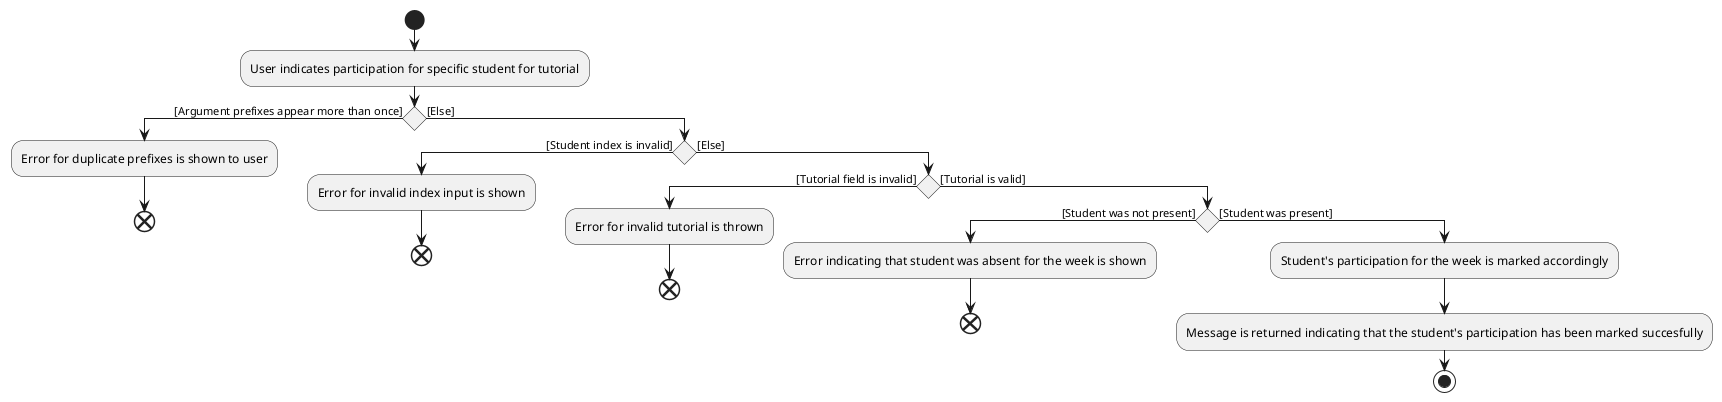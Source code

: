 @startuml
'https://plantuml.com/activity-diagram-beta

start
:User indicates participation for specific student for tutorial;
if () then ([Argument prefixes appear more than once])
    :Error for duplicate prefixes is shown to user;
    end;
else ([Else])
    if () then ([Student index is invalid])
        :Error for invalid index input is shown;
        end;
    else ([Else])
        if () then ([Tutorial field is invalid])
            :Error for invalid tutorial is thrown;
            end;
        else ([Tutorial is valid])
            if () then ([Student was not present])
                :Error indicating that student was absent for the week is shown;
                end;
            else ([Student was present])
                :Student's participation for the week is marked accordingly;
                :Message is returned indicating that the student's participation has been marked succesfully;
stop

@enduml

